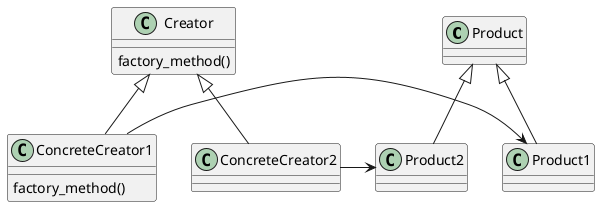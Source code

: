 @startuml

Product <|-- Product1
Product <|-- Product2
Product1 <--L ConcreteCreator1
Product2 <--L ConcreteCreator2
Creator <|-- ConcreteCreator1
Creator <|-- ConcreteCreator2

class Creator {
factory_method()
}

class ConcreteCreator1 {
factory_method()
}

@enduml
